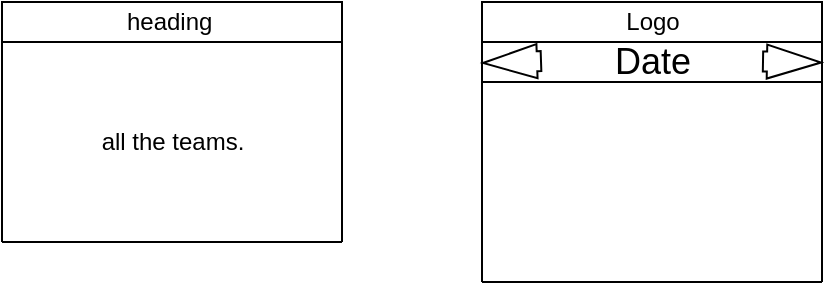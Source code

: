 <mxfile version="22.1.4" type="device">
  <diagram name="Page-1" id="9f46799a-70d6-7492-0946-bef42562c5a5">
    <mxGraphModel dx="569" dy="277" grid="1" gridSize="10" guides="1" tooltips="1" connect="1" arrows="1" fold="1" page="1" pageScale="1" pageWidth="1100" pageHeight="850" background="none" math="0" shadow="0">
      <root>
        <mxCell id="0" />
        <mxCell id="1" parent="0" />
        <mxCell id="M0NeBHkKiZzbjTiefMC1-1" value="Logo" style="swimlane;fontStyle=0;childLayout=stackLayout;horizontal=1;startSize=26;fillColor=none;horizontalStack=0;resizeParent=1;resizeParentMax=0;resizeLast=0;collapsible=1;marginBottom=0;html=1;" vertex="1" parent="1">
          <mxGeometry x="430" y="280" width="170" height="20" as="geometry" />
        </mxCell>
        <mxCell id="M0NeBHkKiZzbjTiefMC1-5" value="&lt;font style=&quot;font-size: 18px;&quot;&gt;Date&lt;/font&gt;" style="swimlane;fontStyle=0;childLayout=stackLayout;horizontal=1;startSize=26;fillColor=none;horizontalStack=0;resizeParent=1;resizeParentMax=0;resizeLast=0;collapsible=1;marginBottom=0;html=1;" vertex="1" parent="1">
          <mxGeometry x="430" y="300" width="170" height="20" as="geometry" />
        </mxCell>
        <mxCell id="M0NeBHkKiZzbjTiefMC1-6" value="" style="shape=flexArrow;endArrow=classic;html=1;rounded=0;endWidth=6;endSize=8.67;" edge="1" parent="M0NeBHkKiZzbjTiefMC1-5">
          <mxGeometry width="50" height="50" relative="1" as="geometry">
            <mxPoint x="140" y="9.75" as="sourcePoint" />
            <mxPoint x="170" y="10.25" as="targetPoint" />
          </mxGeometry>
        </mxCell>
        <mxCell id="M0NeBHkKiZzbjTiefMC1-9" value="" style="shape=flexArrow;endArrow=classic;html=1;rounded=0;endWidth=6;endSize=8.67;" edge="1" parent="M0NeBHkKiZzbjTiefMC1-5">
          <mxGeometry width="50" height="50" relative="1" as="geometry">
            <mxPoint x="30" y="9.5" as="sourcePoint" />
            <mxPoint y="10.5" as="targetPoint" />
          </mxGeometry>
        </mxCell>
        <mxCell id="M0NeBHkKiZzbjTiefMC1-11" value="" style="swimlane;fontStyle=0;childLayout=stackLayout;horizontal=1;startSize=100;fillColor=none;horizontalStack=0;resizeParent=1;resizeParentMax=0;resizeLast=0;collapsible=1;marginBottom=0;html=1;" vertex="1" parent="1">
          <mxGeometry x="430" y="320" width="170" height="100" as="geometry" />
        </mxCell>
        <mxCell id="M0NeBHkKiZzbjTiefMC1-12" value="heading&amp;nbsp;" style="swimlane;fontStyle=0;childLayout=stackLayout;horizontal=1;startSize=26;fillColor=none;horizontalStack=0;resizeParent=1;resizeParentMax=0;resizeLast=0;collapsible=1;marginBottom=0;html=1;" vertex="1" parent="1">
          <mxGeometry x="190" y="280" width="170" height="20" as="geometry" />
        </mxCell>
        <mxCell id="M0NeBHkKiZzbjTiefMC1-16" value="all the teams." style="swimlane;fontStyle=0;childLayout=stackLayout;horizontal=1;startSize=100;fillColor=none;horizontalStack=0;resizeParent=1;resizeParentMax=0;resizeLast=0;collapsible=1;marginBottom=0;html=1;" vertex="1" parent="1">
          <mxGeometry x="190" y="300" width="170" height="100" as="geometry" />
        </mxCell>
      </root>
    </mxGraphModel>
  </diagram>
</mxfile>
